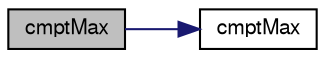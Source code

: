 digraph "cmptMax"
{
  bgcolor="transparent";
  edge [fontname="FreeSans",fontsize="10",labelfontname="FreeSans",labelfontsize="10"];
  node [fontname="FreeSans",fontsize="10",shape=record];
  rankdir="LR";
  Node64636 [label="cmptMax",height=0.2,width=0.4,color="black", fillcolor="grey75", style="filled", fontcolor="black"];
  Node64636 -> Node64637 [color="midnightblue",fontsize="10",style="solid",fontname="FreeSans"];
  Node64637 [label="cmptMax",height=0.2,width=0.4,color="black",URL="$a21124.html#ab0e593317f8c0ebd299809089f27b307"];
}

